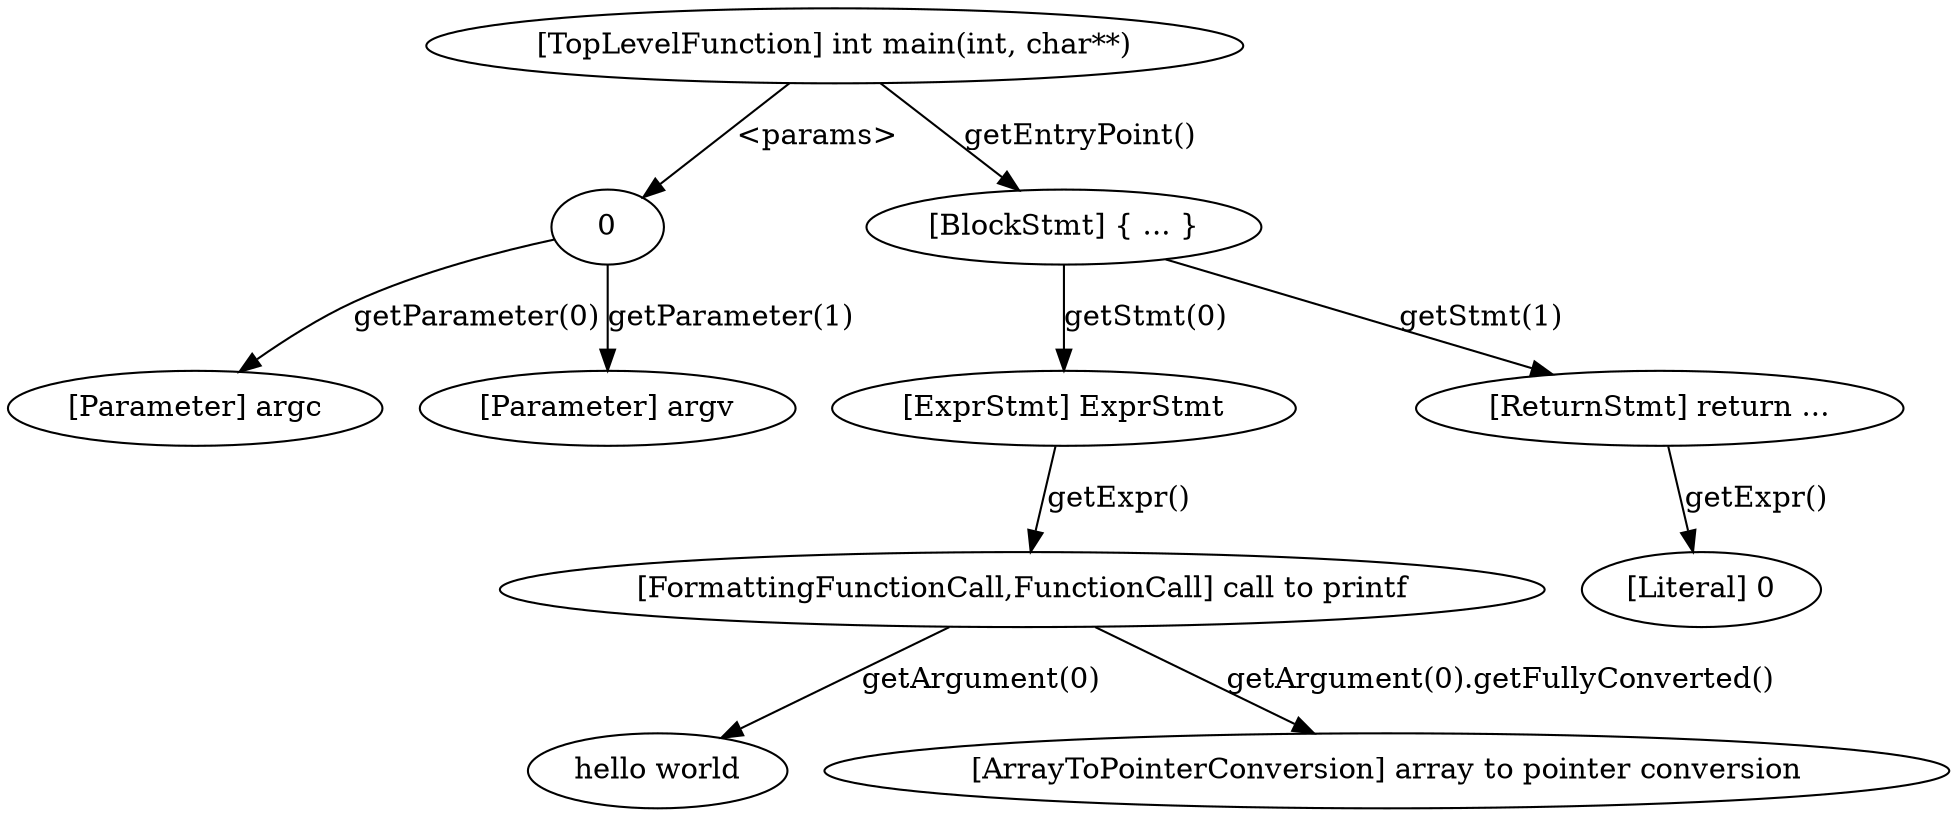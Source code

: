 digraph {
  compound=true;
  0[];
  1[label="[Parameter] argc"; ];
  2[label="[Parameter] argv"; ];
  3[label="[ExprStmt] ExprStmt"; ];
  4[label="[FormattingFunctionCall,FunctionCall] call to printf"; ];
  5[label="hello world\n"; ];
  6[label="[ArrayToPointerConversion] array to pointer conversion"; ];
  7[label="[ReturnStmt] return ..."; ];
  8[label="[Literal] 0"; ];
  9[label="[BlockStmt] { ... }"; ];
  10[label="[TopLevelFunction] int main(int, char**)"; ];
  0 -> 1[label="getParameter(0)"; ];
  10 -> 0[label="<params>"; ];
  3 -> 4[label="getExpr()"; ];
  4 -> 5[label="getArgument(0)"; ];
  7 -> 8[label="getExpr()"; ];
  9 -> 3[label="getStmt(0)"; ];
  0 -> 2[label="getParameter(1)"; ];
  10 -> 9[label="getEntryPoint()"; ];
  4 -> 6[label="getArgument(0).getFullyConverted()"; ];
  9 -> 7[label="getStmt(1)"; ];
}
